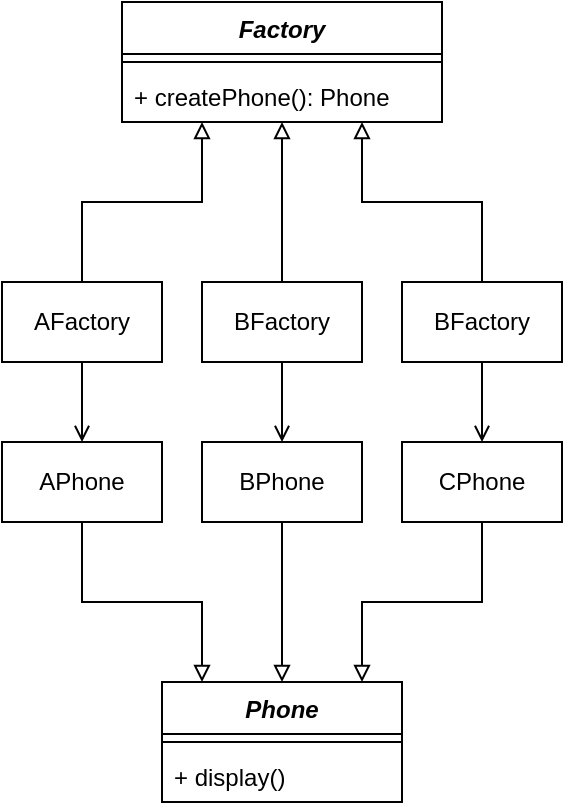 <mxfile version="24.4.8" type="github">
  <diagram name="第 1 页" id="GhNiA-6x2UMy3QJRK3YI">
    <mxGraphModel dx="1042" dy="569" grid="1" gridSize="10" guides="1" tooltips="1" connect="1" arrows="1" fold="1" page="1" pageScale="1" pageWidth="827" pageHeight="1169" math="0" shadow="0">
      <root>
        <mxCell id="0" />
        <mxCell id="1" parent="0" />
        <mxCell id="kf5jHsaG5PgyehXuVbyD-2" value="&lt;i&gt;Factory&lt;/i&gt;" style="swimlane;fontStyle=1;align=center;verticalAlign=top;childLayout=stackLayout;horizontal=1;startSize=26;horizontalStack=0;resizeParent=1;resizeParentMax=0;resizeLast=0;collapsible=1;marginBottom=0;whiteSpace=wrap;html=1;" parent="1" vertex="1">
          <mxGeometry x="240" y="60" width="160" height="60" as="geometry" />
        </mxCell>
        <mxCell id="kf5jHsaG5PgyehXuVbyD-4" value="" style="line;strokeWidth=1;fillColor=none;align=left;verticalAlign=middle;spacingTop=-1;spacingLeft=3;spacingRight=3;rotatable=0;labelPosition=right;points=[];portConstraint=eastwest;strokeColor=inherit;" parent="kf5jHsaG5PgyehXuVbyD-2" vertex="1">
          <mxGeometry y="26" width="160" height="8" as="geometry" />
        </mxCell>
        <mxCell id="kf5jHsaG5PgyehXuVbyD-5" value="+ createPhone(): Phone" style="text;strokeColor=none;fillColor=none;align=left;verticalAlign=top;spacingLeft=4;spacingRight=4;overflow=hidden;rotatable=0;points=[[0,0.5],[1,0.5]];portConstraint=eastwest;whiteSpace=wrap;html=1;" parent="kf5jHsaG5PgyehXuVbyD-2" vertex="1">
          <mxGeometry y="34" width="160" height="26" as="geometry" />
        </mxCell>
        <mxCell id="kf5jHsaG5PgyehXuVbyD-6" value="&lt;div&gt;&lt;span style=&quot;background-color: initial;&quot;&gt;&lt;i&gt;Phone&lt;/i&gt;&lt;/span&gt;&lt;/div&gt;" style="swimlane;fontStyle=1;align=center;verticalAlign=top;childLayout=stackLayout;horizontal=1;startSize=26;horizontalStack=0;resizeParent=1;resizeParentMax=0;resizeLast=0;collapsible=1;marginBottom=0;whiteSpace=wrap;html=1;" parent="1" vertex="1">
          <mxGeometry x="260" y="400" width="120" height="60" as="geometry" />
        </mxCell>
        <mxCell id="kf5jHsaG5PgyehXuVbyD-8" value="" style="line;strokeWidth=1;fillColor=none;align=left;verticalAlign=middle;spacingTop=-1;spacingLeft=3;spacingRight=3;rotatable=0;labelPosition=right;points=[];portConstraint=eastwest;strokeColor=inherit;" parent="kf5jHsaG5PgyehXuVbyD-6" vertex="1">
          <mxGeometry y="26" width="120" height="8" as="geometry" />
        </mxCell>
        <mxCell id="kf5jHsaG5PgyehXuVbyD-9" value="+ display()" style="text;strokeColor=none;fillColor=none;align=left;verticalAlign=top;spacingLeft=4;spacingRight=4;overflow=hidden;rotatable=0;points=[[0,0.5],[1,0.5]];portConstraint=eastwest;whiteSpace=wrap;html=1;" parent="kf5jHsaG5PgyehXuVbyD-6" vertex="1">
          <mxGeometry y="34" width="120" height="26" as="geometry" />
        </mxCell>
        <mxCell id="kf5jHsaG5PgyehXuVbyD-14" style="rounded=0;orthogonalLoop=1;jettySize=auto;html=1;endArrow=block;endFill=0;edgeStyle=orthogonalEdgeStyle;" parent="1" source="kf5jHsaG5PgyehXuVbyD-10" target="kf5jHsaG5PgyehXuVbyD-6" edge="1">
          <mxGeometry relative="1" as="geometry">
            <Array as="points">
              <mxPoint x="220" y="360" />
              <mxPoint x="280" y="360" />
            </Array>
          </mxGeometry>
        </mxCell>
        <mxCell id="kf5jHsaG5PgyehXuVbyD-10" value="APhone" style="html=1;whiteSpace=wrap;" parent="1" vertex="1">
          <mxGeometry x="180" y="280" width="80" height="40" as="geometry" />
        </mxCell>
        <mxCell id="kf5jHsaG5PgyehXuVbyD-15" style="rounded=0;orthogonalLoop=1;jettySize=auto;html=1;endArrow=block;endFill=0;edgeStyle=orthogonalEdgeStyle;" parent="1" source="kf5jHsaG5PgyehXuVbyD-11" target="kf5jHsaG5PgyehXuVbyD-6" edge="1">
          <mxGeometry relative="1" as="geometry" />
        </mxCell>
        <mxCell id="kf5jHsaG5PgyehXuVbyD-11" value="BPhone" style="html=1;whiteSpace=wrap;" parent="1" vertex="1">
          <mxGeometry x="280" y="280" width="80" height="40" as="geometry" />
        </mxCell>
        <mxCell id="kf5jHsaG5PgyehXuVbyD-16" style="rounded=0;orthogonalLoop=1;jettySize=auto;html=1;endArrow=block;endFill=0;edgeStyle=orthogonalEdgeStyle;" parent="1" source="kf5jHsaG5PgyehXuVbyD-12" target="kf5jHsaG5PgyehXuVbyD-6" edge="1">
          <mxGeometry relative="1" as="geometry">
            <Array as="points">
              <mxPoint x="420" y="360" />
              <mxPoint x="360" y="360" />
            </Array>
          </mxGeometry>
        </mxCell>
        <mxCell id="kf5jHsaG5PgyehXuVbyD-12" value="CPhone" style="html=1;whiteSpace=wrap;" parent="1" vertex="1">
          <mxGeometry x="380" y="280" width="80" height="40" as="geometry" />
        </mxCell>
        <mxCell id="kf5jHsaG5PgyehXuVbyD-20" style="edgeStyle=orthogonalEdgeStyle;rounded=0;orthogonalLoop=1;jettySize=auto;html=1;endArrow=block;endFill=0;" parent="1" source="kf5jHsaG5PgyehXuVbyD-17" target="kf5jHsaG5PgyehXuVbyD-2" edge="1">
          <mxGeometry relative="1" as="geometry">
            <Array as="points">
              <mxPoint x="220" y="160" />
              <mxPoint x="280" y="160" />
            </Array>
          </mxGeometry>
        </mxCell>
        <mxCell id="kf5jHsaG5PgyehXuVbyD-26" style="edgeStyle=orthogonalEdgeStyle;rounded=0;orthogonalLoop=1;jettySize=auto;html=1;endArrow=open;endFill=0;" parent="1" source="kf5jHsaG5PgyehXuVbyD-17" target="kf5jHsaG5PgyehXuVbyD-10" edge="1">
          <mxGeometry relative="1" as="geometry" />
        </mxCell>
        <mxCell id="kf5jHsaG5PgyehXuVbyD-17" value="AFactory" style="html=1;whiteSpace=wrap;" parent="1" vertex="1">
          <mxGeometry x="180" y="200" width="80" height="40" as="geometry" />
        </mxCell>
        <mxCell id="kf5jHsaG5PgyehXuVbyD-25" style="edgeStyle=orthogonalEdgeStyle;rounded=0;orthogonalLoop=1;jettySize=auto;html=1;endArrow=block;endFill=0;" parent="1" source="kf5jHsaG5PgyehXuVbyD-19" target="kf5jHsaG5PgyehXuVbyD-2" edge="1">
          <mxGeometry relative="1" as="geometry">
            <Array as="points">
              <mxPoint x="420" y="160" />
              <mxPoint x="360" y="160" />
            </Array>
          </mxGeometry>
        </mxCell>
        <mxCell id="kf5jHsaG5PgyehXuVbyD-28" style="edgeStyle=orthogonalEdgeStyle;rounded=0;orthogonalLoop=1;jettySize=auto;html=1;endArrow=open;endFill=0;" parent="1" source="kf5jHsaG5PgyehXuVbyD-19" target="kf5jHsaG5PgyehXuVbyD-12" edge="1">
          <mxGeometry relative="1" as="geometry" />
        </mxCell>
        <mxCell id="kf5jHsaG5PgyehXuVbyD-19" value="BFactory" style="html=1;whiteSpace=wrap;" parent="1" vertex="1">
          <mxGeometry x="380" y="200" width="80" height="40" as="geometry" />
        </mxCell>
        <mxCell id="kf5jHsaG5PgyehXuVbyD-24" style="edgeStyle=orthogonalEdgeStyle;rounded=0;orthogonalLoop=1;jettySize=auto;html=1;endArrow=block;endFill=0;" parent="1" source="kf5jHsaG5PgyehXuVbyD-18" target="kf5jHsaG5PgyehXuVbyD-2" edge="1">
          <mxGeometry relative="1" as="geometry" />
        </mxCell>
        <mxCell id="kf5jHsaG5PgyehXuVbyD-27" style="edgeStyle=orthogonalEdgeStyle;rounded=0;orthogonalLoop=1;jettySize=auto;html=1;endArrow=open;endFill=0;" parent="1" source="kf5jHsaG5PgyehXuVbyD-18" target="kf5jHsaG5PgyehXuVbyD-11" edge="1">
          <mxGeometry relative="1" as="geometry" />
        </mxCell>
        <mxCell id="kf5jHsaG5PgyehXuVbyD-18" value="BFactory" style="html=1;whiteSpace=wrap;" parent="1" vertex="1">
          <mxGeometry x="280" y="200" width="80" height="40" as="geometry" />
        </mxCell>
      </root>
    </mxGraphModel>
  </diagram>
</mxfile>
